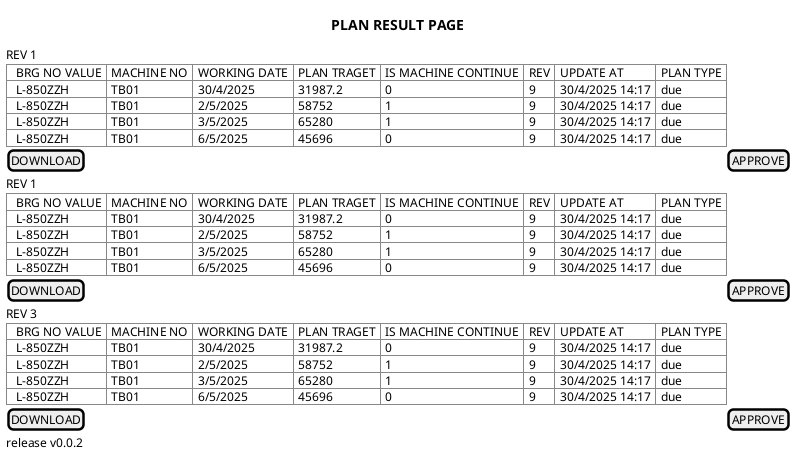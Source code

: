@startsalt
{
    title PLAN RESULT PAGE

REV 1

{T#
+ BRG NO VALUE|	MACHINE NO|	WORKING DATE|	PLAN TRAGET|	IS MACHINE CONTINUE|	REV|	UPDATE AT|	PLAN TYPE
+ L-850ZZH|	TB01|	30/4/2025|	31987.2|	0|	9|	30/4/2025 14:17|	due
+ L-850ZZH|	TB01|	2/5/2025|	58752|	1|	9|	30/4/2025 14:17|	due
+ L-850ZZH|	TB01|	3/5/2025|	65280|	1|	9|	30/4/2025 14:17|	due
+ L-850ZZH|	TB01|	6/5/2025|	45696|	0|	9|	30/4/2025 14:17|	due

}
[DOWNLOAD]|[APPROVE]

REV 1

{T#
+ BRG NO VALUE|	MACHINE NO|	WORKING DATE|	PLAN TRAGET|	IS MACHINE CONTINUE|	REV|	UPDATE AT|	PLAN TYPE
+ L-850ZZH|	TB01|	30/4/2025|	31987.2|	0|	9|	30/4/2025 14:17|	due
+ L-850ZZH|	TB01|	2/5/2025|	58752|	1|	9|	30/4/2025 14:17|	due
+ L-850ZZH|	TB01|	3/5/2025|	65280|	1|	9|	30/4/2025 14:17|	due
+ L-850ZZH|	TB01|	6/5/2025|	45696|	0|	9|	30/4/2025 14:17|	due

}
[DOWNLOAD]|[APPROVE]

REV 3

{T#
+ BRG NO VALUE|	MACHINE NO|	WORKING DATE|	PLAN TRAGET|	IS MACHINE CONTINUE|	REV|	UPDATE AT|	PLAN TYPE
+ L-850ZZH|	TB01|	30/4/2025|	31987.2|	0|	9|	30/4/2025 14:17|	due
+ L-850ZZH|	TB01|	2/5/2025|	58752|	1|	9|	30/4/2025 14:17|	due
+ L-850ZZH|	TB01|	3/5/2025|	65280|	1|	9|	30/4/2025 14:17|	due
+ L-850ZZH|	TB01|	6/5/2025|	45696|	0|	9|	30/4/2025 14:17|	due

}
[DOWNLOAD]|[APPROVE]

release v0.0.2
}
@endsalt